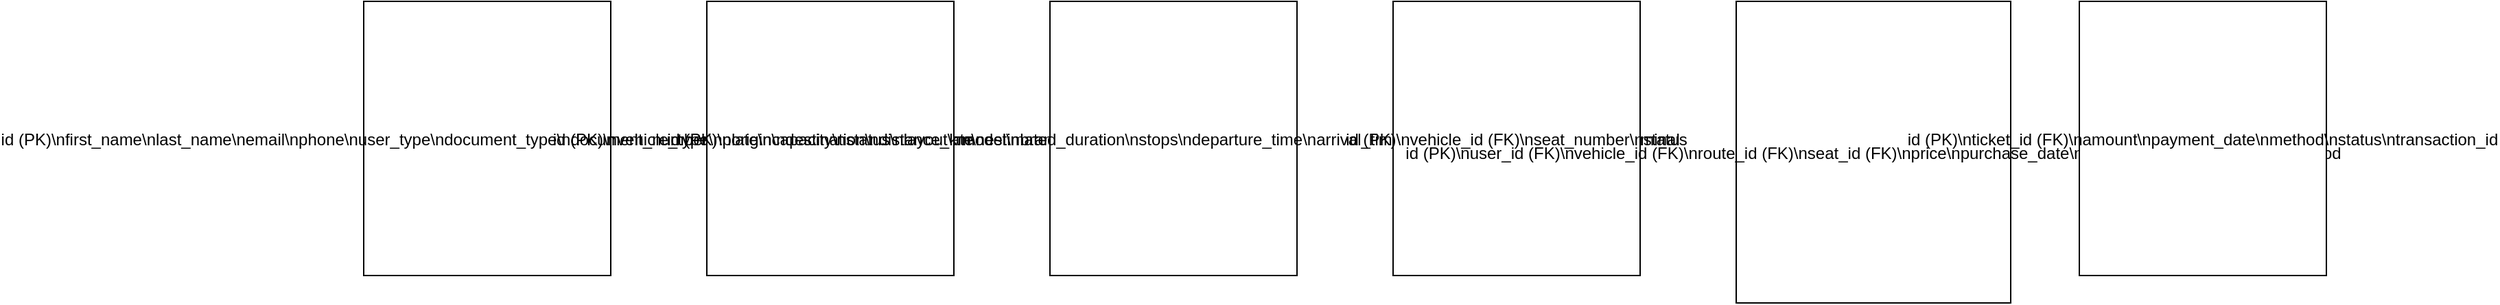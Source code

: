 <?xml version="1.0" encoding="UTF-8"?>
<mxGraphModel>
  <root>
    <mxCell id="0" />
    <mxCell id="1" parent="0" />

    <!-- Users Table -->
    <mxCell id="users" value="Users" style="shape=table;" vertex="1" parent="1">
      <mxGeometry width="180" height="200" as="geometry" />
    </mxCell>
    <mxCell id="users_fields" value="id (PK)\nfirst_name\nlast_name\nemail\nphone\nuser_type\ndocument_type\ndocument_number\npassword_hash\nregistration_date" vertex="1" parent="users">
      <mxGeometry width="180" height="200" as="geometry" />
    </mxCell>

    <!-- Vehicles Table -->
    <mxCell id="vehicles" value="Vehicles" style="shape=table;" vertex="1" parent="1">
      <mxGeometry x="250" width="180" height="200" as="geometry" />
    </mxCell>
    <mxCell id="vehicles_fields" value="id (PK)\nvehicle_type\nplate\ncapacity\nstatus\nlayout\nmodel\nbrand\nyear" vertex="1" parent="vehicles">
      <mxGeometry width="180" height="200" as="geometry" />
    </mxCell>

    <!-- Routes Table -->
    <mxCell id="routes" value="Routes" style="shape=table;" vertex="1" parent="1">
      <mxGeometry x="500" width="180" height="200" as="geometry" />
    </mxCell>
    <mxCell id="routes_fields" value="id (PK)\norigin\ndestination\ndistance_km\nestimated_duration\nstops\ndeparture_time\narrival_time\ndeparture_terminal\narrival_terminal" vertex="1" parent="routes">
      <mxGeometry width="180" height="200" as="geometry" />
    </mxCell>

    <!-- Seats Table -->
    <mxCell id="seats" value="Seats" style="shape=table;" vertex="1" parent="1">
      <mxGeometry x="750" width="180" height="200" as="geometry" />
    </mxCell>
    <mxCell id="seats_fields" value="id (PK)\nvehicle_id (FK)\nseat_number\nstatus" vertex="1" parent="seats">
      <mxGeometry width="180" height="200" as="geometry" />
    </mxCell>

    <!-- Tickets Table -->
    <mxCell id="tickets" value="Tickets" style="shape=table;" vertex="1" parent="1">
      <mxGeometry x="1000" width="200" height="220" as="geometry" />
    </mxCell>
    <mxCell id="tickets_fields" value="id (PK)\nuser_id (FK)\nvehicle_id (FK)\nroute_id (FK)\nseat_id (FK)\nprice\npurchase_date\nstatus\nqr_code\npayment_method" vertex="1" parent="tickets">
      <mxGeometry width="200" height="220" as="geometry" />
    </mxCell>

    <!-- Payments Table -->
    <mxCell id="payments" value="Payments" style="shape=table;" vertex="1" parent="1">
      <mxGeometry x="1250" width="180" height="200" as="geometry" />
    </mxCell>
    <mxCell id="payments_fields" value="id (PK)\nticket_id (FK)\namount\npayment_date\nmethod\nstatus\ntransaction_id" vertex="1" parent="payments">
      <mxGeometry width="180" height="200" as="geometry" />
    </mxCell>
  </root>
</mxGraphModel>
